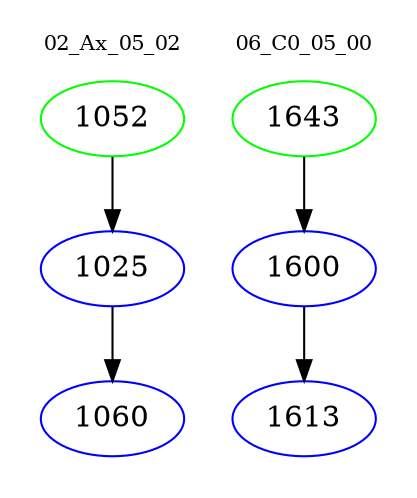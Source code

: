 digraph{
subgraph cluster_0 {
color = white
label = "02_Ax_05_02";
fontsize=10;
T0_1052 [label="1052", color="green"]
T0_1052 -> T0_1025 [color="black"]
T0_1025 [label="1025", color="blue"]
T0_1025 -> T0_1060 [color="black"]
T0_1060 [label="1060", color="blue"]
}
subgraph cluster_1 {
color = white
label = "06_C0_05_00";
fontsize=10;
T1_1643 [label="1643", color="green"]
T1_1643 -> T1_1600 [color="black"]
T1_1600 [label="1600", color="blue"]
T1_1600 -> T1_1613 [color="black"]
T1_1613 [label="1613", color="blue"]
}
}
